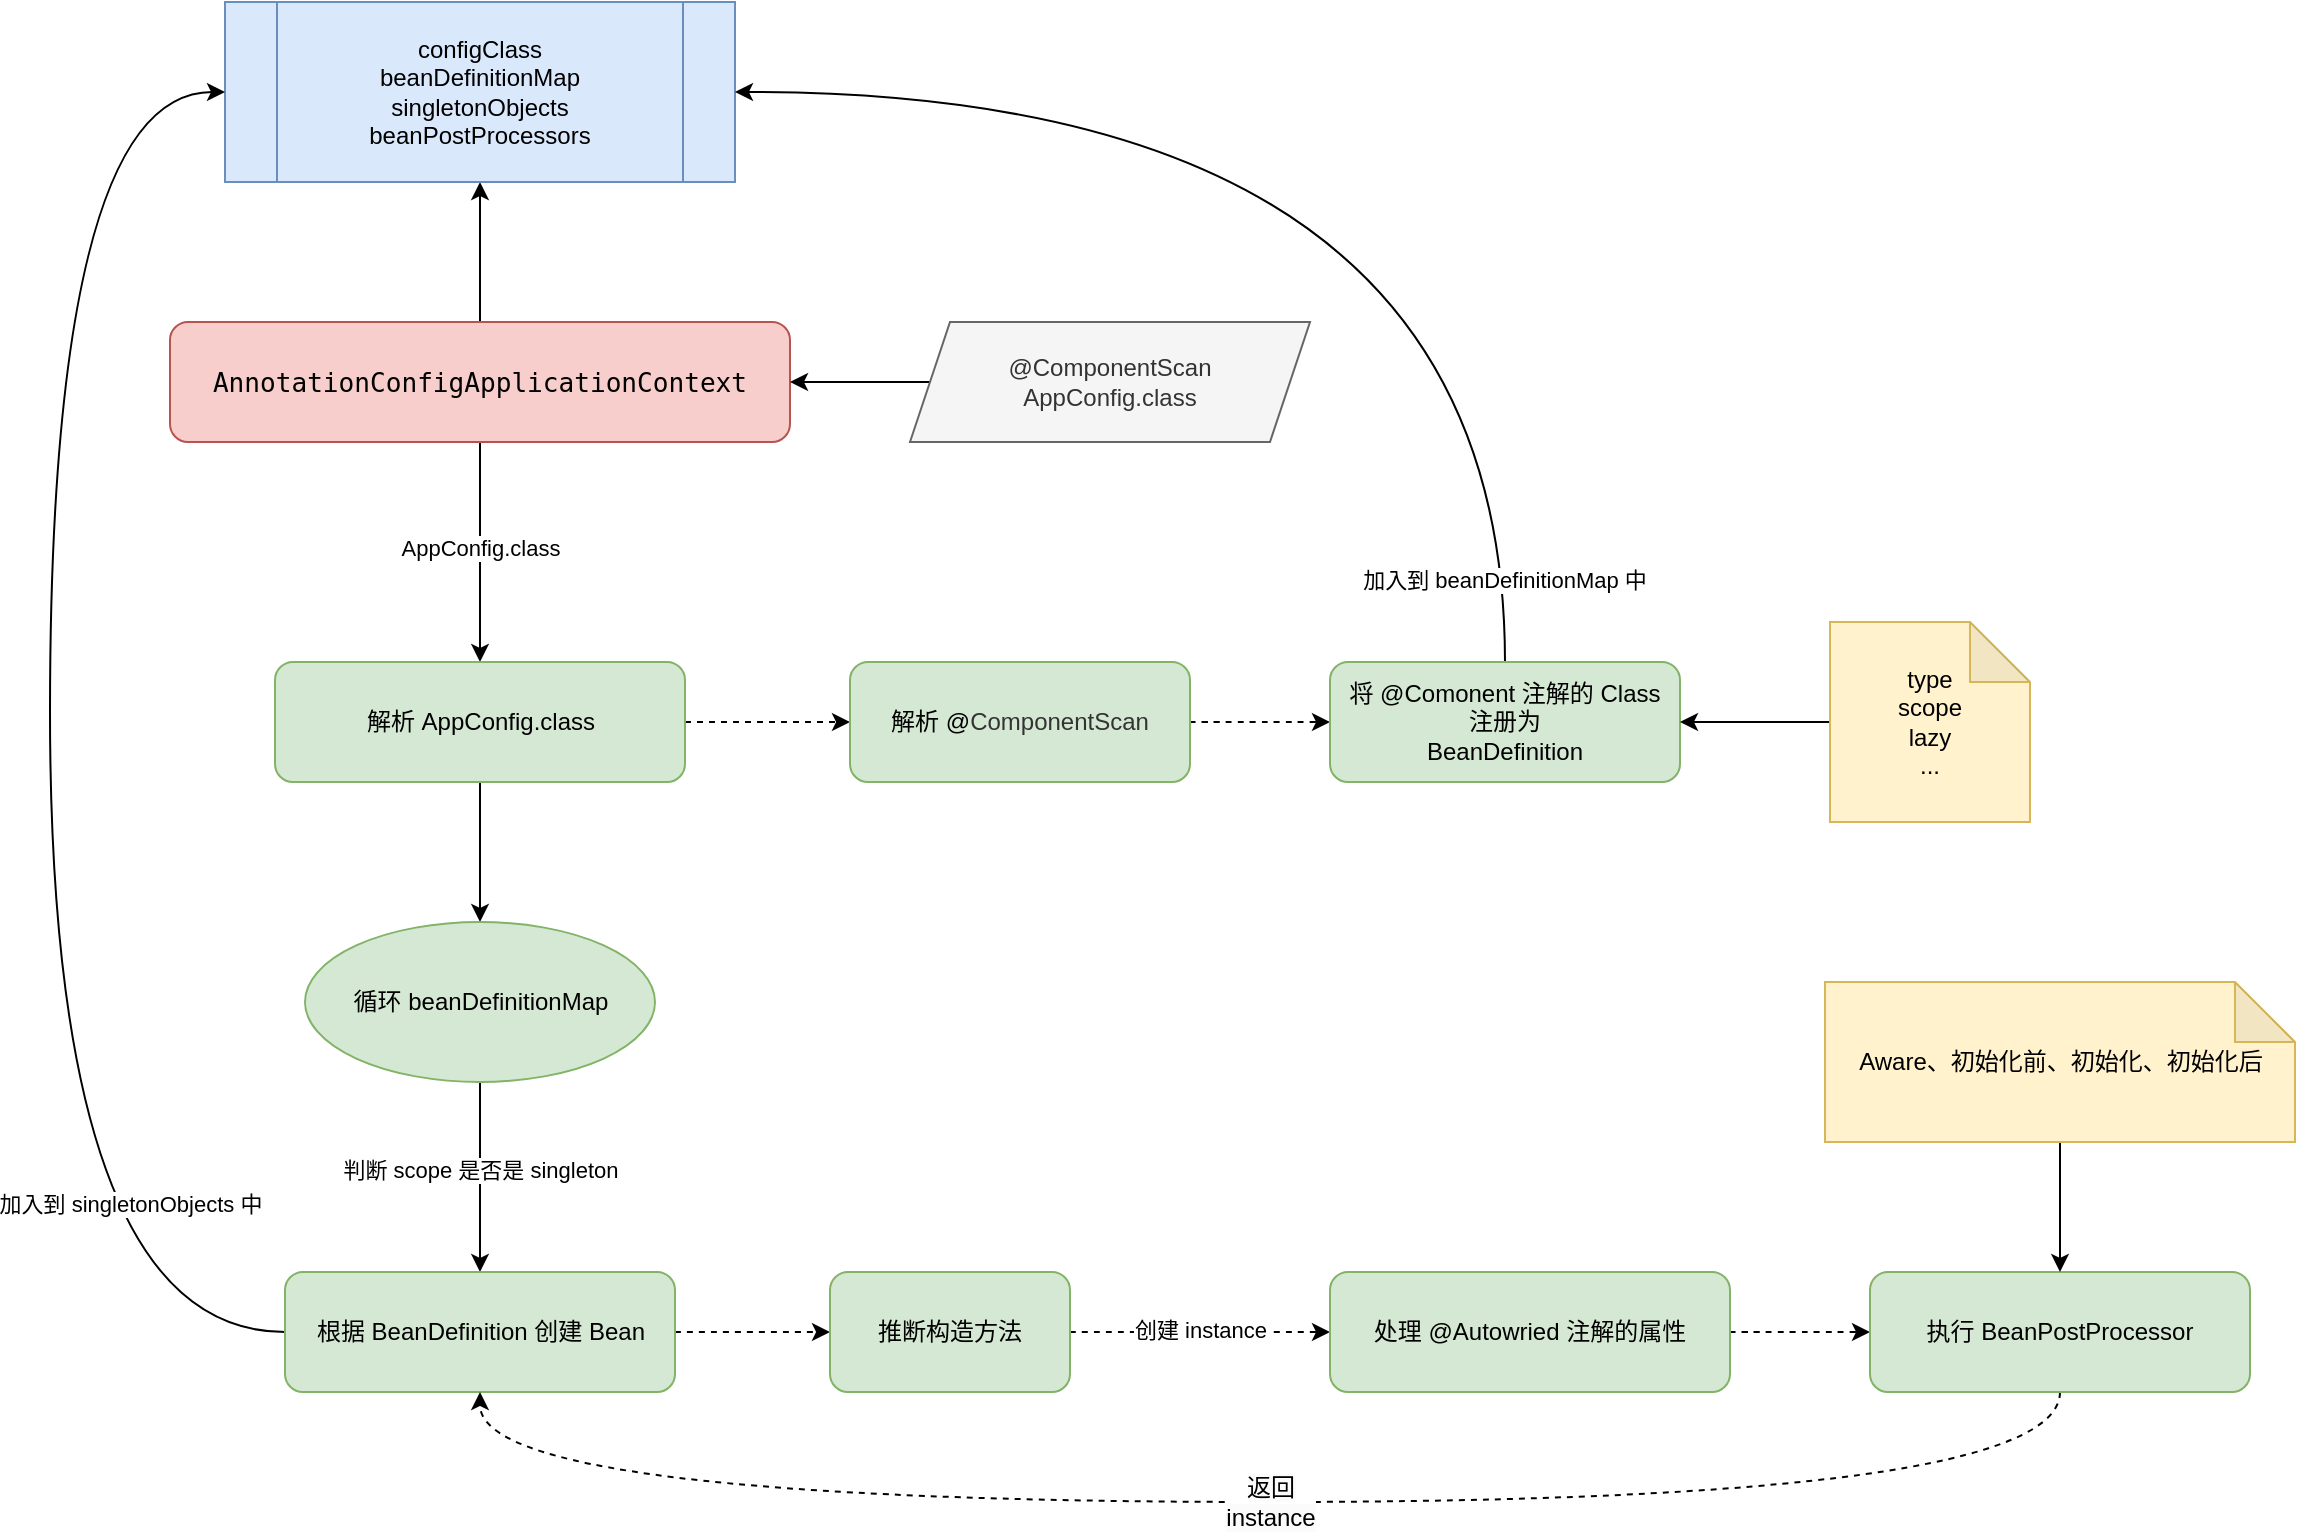 <mxfile version="24.8.3">
  <diagram name="第 1 页" id="I0ANvSmxnXIREpwsrQhY">
    <mxGraphModel dx="1242" dy="1930" grid="1" gridSize="10" guides="1" tooltips="1" connect="1" arrows="1" fold="1" page="1" pageScale="1" pageWidth="827" pageHeight="1169" math="0" shadow="0">
      <root>
        <mxCell id="0" />
        <mxCell id="1" parent="0" />
        <mxCell id="OPas7R8hlcuFhmpju5PL-4" value="" style="edgeStyle=orthogonalEdgeStyle;rounded=0;orthogonalLoop=1;jettySize=auto;html=1;" edge="1" parent="1" source="OPas7R8hlcuFhmpju5PL-1" target="OPas7R8hlcuFhmpju5PL-3">
          <mxGeometry relative="1" as="geometry" />
        </mxCell>
        <mxCell id="OPas7R8hlcuFhmpju5PL-5" value="AppConfig.class" style="edgeLabel;html=1;align=center;verticalAlign=middle;resizable=0;points=[];" vertex="1" connectable="0" parent="OPas7R8hlcuFhmpju5PL-4">
          <mxGeometry x="-0.05" relative="1" as="geometry">
            <mxPoint as="offset" />
          </mxGeometry>
        </mxCell>
        <mxCell id="OPas7R8hlcuFhmpju5PL-14" style="edgeStyle=orthogonalEdgeStyle;rounded=0;orthogonalLoop=1;jettySize=auto;html=1;exitX=0.5;exitY=0;exitDx=0;exitDy=0;" edge="1" parent="1" source="OPas7R8hlcuFhmpju5PL-1" target="OPas7R8hlcuFhmpju5PL-12">
          <mxGeometry relative="1" as="geometry" />
        </mxCell>
        <mxCell id="OPas7R8hlcuFhmpju5PL-1" value="&lt;div style=&quot;text-align: start; color: rgb(8, 8, 8);&quot;&gt;&lt;pre style=&quot;font-family: &amp;quot;JetBrains Mono&amp;quot;, monospace; font-size: 9.8pt;&quot;&gt;&lt;span style=&quot;color: rgb(0, 0, 0);&quot;&gt;AnnotationConfigApplicationContext&lt;/span&gt;&lt;/pre&gt;&lt;/div&gt;" style="rounded=1;whiteSpace=wrap;html=1;fillColor=#f8cecc;strokeColor=#b85450;" vertex="1" parent="1">
          <mxGeometry x="110" y="80" width="310" height="60" as="geometry" />
        </mxCell>
        <mxCell id="OPas7R8hlcuFhmpju5PL-11" value="" style="edgeStyle=orthogonalEdgeStyle;rounded=0;orthogonalLoop=1;jettySize=auto;html=1;dashed=1;" edge="1" parent="1" source="OPas7R8hlcuFhmpju5PL-3" target="OPas7R8hlcuFhmpju5PL-10">
          <mxGeometry relative="1" as="geometry" />
        </mxCell>
        <mxCell id="OPas7R8hlcuFhmpju5PL-29" value="" style="edgeStyle=orthogonalEdgeStyle;curved=1;rounded=0;orthogonalLoop=1;jettySize=auto;html=1;" edge="1" parent="1" source="OPas7R8hlcuFhmpju5PL-3" target="OPas7R8hlcuFhmpju5PL-28">
          <mxGeometry relative="1" as="geometry" />
        </mxCell>
        <mxCell id="OPas7R8hlcuFhmpju5PL-3" value="解析 AppConfig.class" style="whiteSpace=wrap;html=1;fillColor=#d5e8d4;strokeColor=#82b366;rounded=1;" vertex="1" parent="1">
          <mxGeometry x="162.5" y="250" width="205" height="60" as="geometry" />
        </mxCell>
        <mxCell id="OPas7R8hlcuFhmpju5PL-9" style="edgeStyle=orthogonalEdgeStyle;rounded=0;orthogonalLoop=1;jettySize=auto;html=1;" edge="1" parent="1" source="OPas7R8hlcuFhmpju5PL-8" target="OPas7R8hlcuFhmpju5PL-1">
          <mxGeometry relative="1" as="geometry" />
        </mxCell>
        <mxCell id="OPas7R8hlcuFhmpju5PL-8" value="&lt;div&gt;@ComponentScan&lt;/div&gt;AppConfig.class" style="shape=parallelogram;perimeter=parallelogramPerimeter;whiteSpace=wrap;html=1;fixedSize=1;fillColor=#f5f5f5;strokeColor=#666666;fontColor=#333333;" vertex="1" parent="1">
          <mxGeometry x="480" y="80" width="200" height="60" as="geometry" />
        </mxCell>
        <mxCell id="OPas7R8hlcuFhmpju5PL-18" value="" style="edgeStyle=orthogonalEdgeStyle;curved=1;rounded=0;orthogonalLoop=1;jettySize=auto;html=1;dashed=1;" edge="1" parent="1" source="OPas7R8hlcuFhmpju5PL-10" target="OPas7R8hlcuFhmpju5PL-17">
          <mxGeometry relative="1" as="geometry" />
        </mxCell>
        <mxCell id="OPas7R8hlcuFhmpju5PL-10" value="解析 @&lt;span style=&quot;caret-color: rgb(51, 51, 51); color: rgb(51, 51, 51);&quot;&gt;ComponentScan&lt;/span&gt;" style="whiteSpace=wrap;html=1;fillColor=#d5e8d4;strokeColor=#82b366;rounded=1;" vertex="1" parent="1">
          <mxGeometry x="450" y="250" width="170" height="60" as="geometry" />
        </mxCell>
        <mxCell id="OPas7R8hlcuFhmpju5PL-12" value="configClass&lt;div&gt;beanDefinitionMap&lt;/div&gt;&lt;div&gt;singletonObjects&lt;br&gt;&lt;/div&gt;&lt;div&gt;beanPostProcessors&lt;/div&gt;" style="shape=process;whiteSpace=wrap;html=1;backgroundOutline=1;fillColor=#dae8fc;strokeColor=#6c8ebf;" vertex="1" parent="1">
          <mxGeometry x="137.5" y="-80" width="255" height="90" as="geometry" />
        </mxCell>
        <mxCell id="OPas7R8hlcuFhmpju5PL-22" style="edgeStyle=orthogonalEdgeStyle;curved=1;rounded=0;orthogonalLoop=1;jettySize=auto;html=1;exitX=0.5;exitY=0;exitDx=0;exitDy=0;entryX=1;entryY=0.5;entryDx=0;entryDy=0;" edge="1" parent="1" source="OPas7R8hlcuFhmpju5PL-17" target="OPas7R8hlcuFhmpju5PL-12">
          <mxGeometry relative="1" as="geometry" />
        </mxCell>
        <mxCell id="OPas7R8hlcuFhmpju5PL-23" value="加入到 beanDefinitionMap 中" style="edgeLabel;html=1;align=center;verticalAlign=middle;resizable=0;points=[];" vertex="1" connectable="0" parent="OPas7R8hlcuFhmpju5PL-22">
          <mxGeometry x="-0.878" y="2" relative="1" as="geometry">
            <mxPoint x="1" as="offset" />
          </mxGeometry>
        </mxCell>
        <mxCell id="OPas7R8hlcuFhmpju5PL-17" value="将 @Comonent 注解的 Class&lt;div&gt;注册为&lt;/div&gt;&lt;div&gt;BeanDefinition&lt;/div&gt;" style="whiteSpace=wrap;html=1;fillColor=#d5e8d4;strokeColor=#82b366;rounded=1;" vertex="1" parent="1">
          <mxGeometry x="690" y="250" width="175" height="60" as="geometry" />
        </mxCell>
        <mxCell id="OPas7R8hlcuFhmpju5PL-25" style="edgeStyle=orthogonalEdgeStyle;curved=1;rounded=0;orthogonalLoop=1;jettySize=auto;html=1;entryX=1;entryY=0.5;entryDx=0;entryDy=0;" edge="1" parent="1" source="OPas7R8hlcuFhmpju5PL-24" target="OPas7R8hlcuFhmpju5PL-17">
          <mxGeometry relative="1" as="geometry" />
        </mxCell>
        <mxCell id="OPas7R8hlcuFhmpju5PL-24" value="type&lt;div&gt;scope&lt;/div&gt;&lt;div&gt;lazy&lt;/div&gt;&lt;div&gt;...&lt;/div&gt;" style="shape=note;whiteSpace=wrap;html=1;backgroundOutline=1;darkOpacity=0.05;fillColor=#fff2cc;strokeColor=#d6b656;" vertex="1" parent="1">
          <mxGeometry x="940" y="230" width="100" height="100" as="geometry" />
        </mxCell>
        <mxCell id="OPas7R8hlcuFhmpju5PL-31" value="" style="edgeStyle=orthogonalEdgeStyle;curved=1;rounded=0;orthogonalLoop=1;jettySize=auto;html=1;" edge="1" parent="1" source="OPas7R8hlcuFhmpju5PL-28" target="OPas7R8hlcuFhmpju5PL-30">
          <mxGeometry relative="1" as="geometry" />
        </mxCell>
        <mxCell id="OPas7R8hlcuFhmpju5PL-34" value="判断 scope 是否是 singleton" style="edgeLabel;html=1;align=center;verticalAlign=middle;resizable=0;points=[];" vertex="1" connectable="0" parent="OPas7R8hlcuFhmpju5PL-31">
          <mxGeometry x="-0.074" relative="1" as="geometry">
            <mxPoint as="offset" />
          </mxGeometry>
        </mxCell>
        <mxCell id="OPas7R8hlcuFhmpju5PL-28" value="循环 beanDefinitionMap" style="ellipse;whiteSpace=wrap;html=1;fillColor=#d5e8d4;strokeColor=#82b366;rounded=1;" vertex="1" parent="1">
          <mxGeometry x="177.5" y="380" width="175" height="80" as="geometry" />
        </mxCell>
        <mxCell id="OPas7R8hlcuFhmpju5PL-32" style="edgeStyle=orthogonalEdgeStyle;curved=1;rounded=0;orthogonalLoop=1;jettySize=auto;html=1;entryX=0;entryY=0.5;entryDx=0;entryDy=0;exitX=0;exitY=0.5;exitDx=0;exitDy=0;" edge="1" parent="1" source="OPas7R8hlcuFhmpju5PL-30" target="OPas7R8hlcuFhmpju5PL-12">
          <mxGeometry relative="1" as="geometry">
            <Array as="points">
              <mxPoint x="50" y="585" />
              <mxPoint x="50" y="-35" />
            </Array>
          </mxGeometry>
        </mxCell>
        <mxCell id="OPas7R8hlcuFhmpju5PL-33" value="加入到 singletonObjects 中" style="edgeLabel;html=1;align=center;verticalAlign=middle;resizable=0;points=[];" vertex="1" connectable="0" parent="OPas7R8hlcuFhmpju5PL-32">
          <mxGeometry x="-0.492" y="-23" relative="1" as="geometry">
            <mxPoint x="17" y="28" as="offset" />
          </mxGeometry>
        </mxCell>
        <mxCell id="OPas7R8hlcuFhmpju5PL-38" value="" style="edgeStyle=orthogonalEdgeStyle;curved=1;rounded=0;orthogonalLoop=1;jettySize=auto;html=1;dashed=1;" edge="1" parent="1" source="OPas7R8hlcuFhmpju5PL-30" target="OPas7R8hlcuFhmpju5PL-37">
          <mxGeometry relative="1" as="geometry" />
        </mxCell>
        <mxCell id="OPas7R8hlcuFhmpju5PL-30" value="根据 BeanDefinition 创建 Bean" style="whiteSpace=wrap;html=1;fillColor=#d5e8d4;strokeColor=#82b366;rounded=1;" vertex="1" parent="1">
          <mxGeometry x="167.5" y="555" width="195" height="60" as="geometry" />
        </mxCell>
        <mxCell id="OPas7R8hlcuFhmpju5PL-40" value="" style="edgeStyle=orthogonalEdgeStyle;curved=1;rounded=0;orthogonalLoop=1;jettySize=auto;html=1;dashed=1;" edge="1" parent="1" source="OPas7R8hlcuFhmpju5PL-37" target="OPas7R8hlcuFhmpju5PL-39">
          <mxGeometry relative="1" as="geometry" />
        </mxCell>
        <mxCell id="OPas7R8hlcuFhmpju5PL-41" value="创建 instance" style="edgeLabel;html=1;align=center;verticalAlign=middle;resizable=0;points=[];" vertex="1" connectable="0" parent="OPas7R8hlcuFhmpju5PL-40">
          <mxGeometry y="-4" relative="1" as="geometry">
            <mxPoint y="-5" as="offset" />
          </mxGeometry>
        </mxCell>
        <mxCell id="OPas7R8hlcuFhmpju5PL-37" value="推断构造方法" style="whiteSpace=wrap;html=1;fillColor=#d5e8d4;strokeColor=#82b366;rounded=1;" vertex="1" parent="1">
          <mxGeometry x="440" y="555" width="120" height="60" as="geometry" />
        </mxCell>
        <mxCell id="OPas7R8hlcuFhmpju5PL-43" value="" style="edgeStyle=orthogonalEdgeStyle;curved=1;rounded=0;orthogonalLoop=1;jettySize=auto;html=1;dashed=1;" edge="1" parent="1" source="OPas7R8hlcuFhmpju5PL-39" target="OPas7R8hlcuFhmpju5PL-42">
          <mxGeometry relative="1" as="geometry" />
        </mxCell>
        <mxCell id="OPas7R8hlcuFhmpju5PL-39" value="处理 @Autowried 注解的属性" style="whiteSpace=wrap;html=1;fillColor=#d5e8d4;strokeColor=#82b366;rounded=1;" vertex="1" parent="1">
          <mxGeometry x="690" y="555" width="200" height="60" as="geometry" />
        </mxCell>
        <mxCell id="OPas7R8hlcuFhmpju5PL-50" value="&lt;span style=&quot;font-size: 12px; white-space: normal; background-color: rgb(251, 251, 251);&quot;&gt;返回 instance&lt;/span&gt;" style="edgeStyle=orthogonalEdgeStyle;curved=1;rounded=0;orthogonalLoop=1;jettySize=auto;html=1;exitX=0.5;exitY=1;exitDx=0;exitDy=0;entryX=0.5;entryY=1;entryDx=0;entryDy=0;dashed=1;" edge="1" parent="1" source="OPas7R8hlcuFhmpju5PL-42" target="OPas7R8hlcuFhmpju5PL-30">
          <mxGeometry relative="1" as="geometry">
            <Array as="points">
              <mxPoint x="1055" y="670" />
              <mxPoint x="265" y="670" />
            </Array>
          </mxGeometry>
        </mxCell>
        <mxCell id="OPas7R8hlcuFhmpju5PL-42" value="执行 BeanPostProcessor" style="whiteSpace=wrap;html=1;fillColor=#d5e8d4;strokeColor=#82b366;rounded=1;" vertex="1" parent="1">
          <mxGeometry x="960" y="555" width="190" height="60" as="geometry" />
        </mxCell>
        <mxCell id="OPas7R8hlcuFhmpju5PL-45" style="edgeStyle=orthogonalEdgeStyle;curved=1;rounded=0;orthogonalLoop=1;jettySize=auto;html=1;" edge="1" parent="1" source="OPas7R8hlcuFhmpju5PL-44" target="OPas7R8hlcuFhmpju5PL-42">
          <mxGeometry relative="1" as="geometry" />
        </mxCell>
        <mxCell id="OPas7R8hlcuFhmpju5PL-44" value="Aware、初始化前、初始化、初始化后" style="shape=note;whiteSpace=wrap;html=1;backgroundOutline=1;darkOpacity=0.05;fillColor=#fff2cc;strokeColor=#d6b656;" vertex="1" parent="1">
          <mxGeometry x="937.5" y="410" width="235" height="80" as="geometry" />
        </mxCell>
      </root>
    </mxGraphModel>
  </diagram>
</mxfile>
